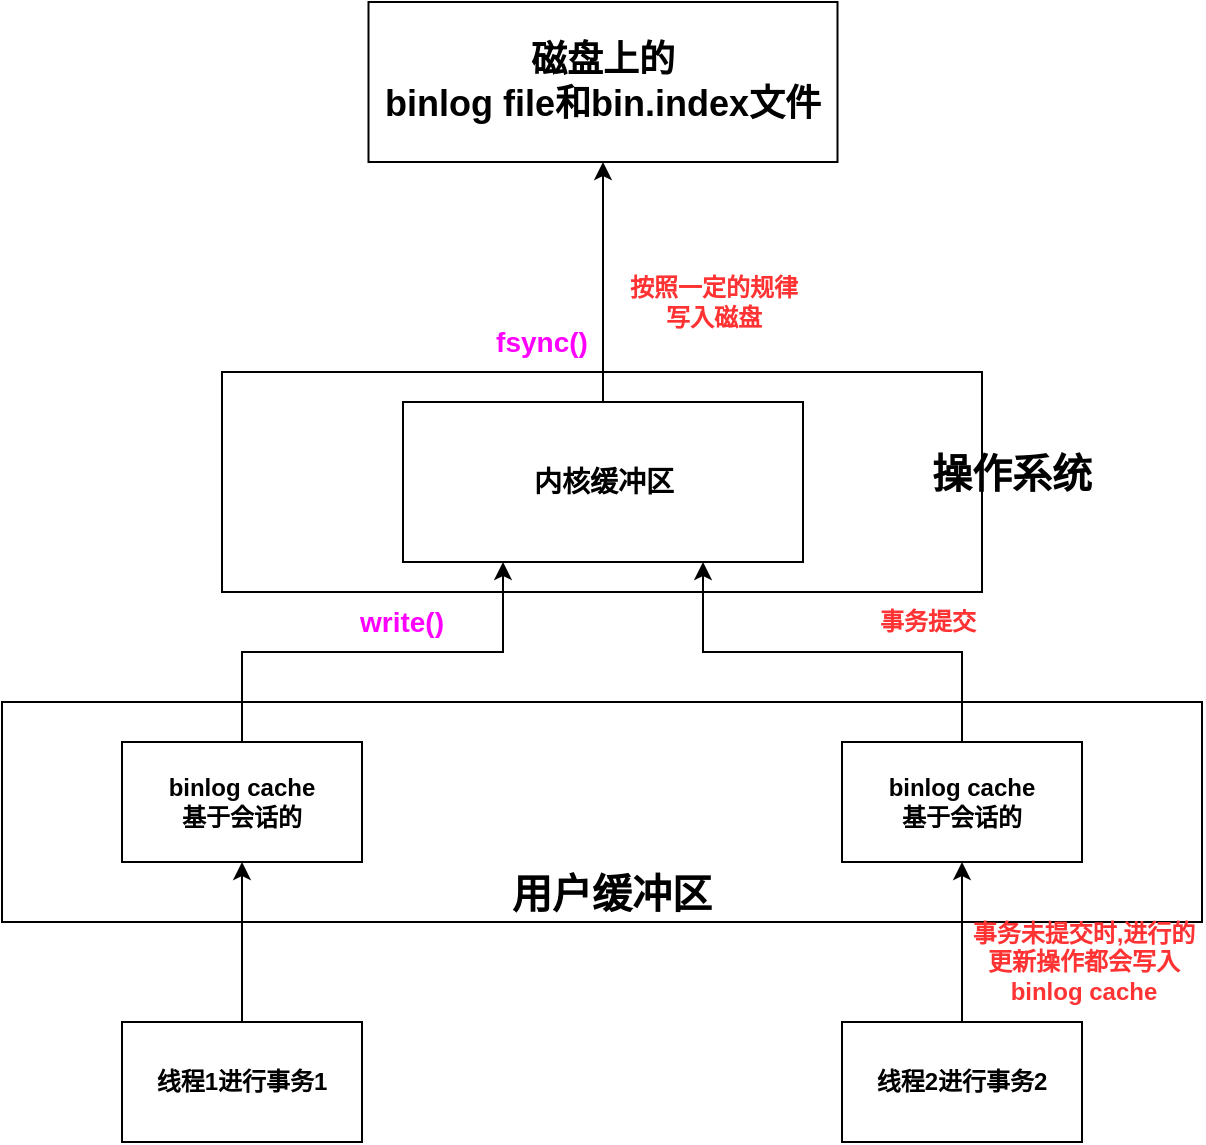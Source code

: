 <mxfile version="15.2.7" type="device"><diagram id="90Og7Q7dFrDau84qrrQ5" name="第 1 页"><mxGraphModel dx="1024" dy="592" grid="1" gridSize="10" guides="1" tooltips="1" connect="1" arrows="1" fold="1" page="1" pageScale="1" pageWidth="827" pageHeight="1169" math="0" shadow="0"><root><mxCell id="0"/><mxCell id="1" parent="0"/><mxCell id="EhPEvgHHcH_-mpqI2fuN-1" value="" style="rounded=0;whiteSpace=wrap;html=1;" vertex="1" parent="1"><mxGeometry x="240" y="275" width="380" height="110" as="geometry"/></mxCell><mxCell id="CoPgvKjMp5qCPNXrElfu-1" value="" style="rounded=0;whiteSpace=wrap;html=1;" parent="1" vertex="1"><mxGeometry x="130" y="440" width="600" height="110" as="geometry"/></mxCell><mxCell id="CoPgvKjMp5qCPNXrElfu-9" style="edgeStyle=orthogonalEdgeStyle;rounded=0;orthogonalLoop=1;jettySize=auto;html=1;exitX=0.5;exitY=0;exitDx=0;exitDy=0;entryX=0.5;entryY=1;entryDx=0;entryDy=0;" parent="1" source="CoPgvKjMp5qCPNXrElfu-2" target="CoPgvKjMp5qCPNXrElfu-4" edge="1"><mxGeometry relative="1" as="geometry"/></mxCell><mxCell id="CoPgvKjMp5qCPNXrElfu-2" value="&lt;b&gt;线程1进行事务1&lt;/b&gt;" style="rounded=0;whiteSpace=wrap;html=1;" parent="1" vertex="1"><mxGeometry x="190" y="600" width="120" height="60" as="geometry"/></mxCell><mxCell id="CoPgvKjMp5qCPNXrElfu-11" style="edgeStyle=orthogonalEdgeStyle;rounded=0;orthogonalLoop=1;jettySize=auto;html=1;exitX=0.5;exitY=0;exitDx=0;exitDy=0;" parent="1" source="CoPgvKjMp5qCPNXrElfu-3" target="CoPgvKjMp5qCPNXrElfu-5" edge="1"><mxGeometry relative="1" as="geometry"/></mxCell><mxCell id="CoPgvKjMp5qCPNXrElfu-3" value="&lt;b&gt;线程2进行事务2&lt;/b&gt;" style="rounded=0;whiteSpace=wrap;html=1;" parent="1" vertex="1"><mxGeometry x="550" y="600" width="120" height="60" as="geometry"/></mxCell><mxCell id="CoPgvKjMp5qCPNXrElfu-14" style="edgeStyle=orthogonalEdgeStyle;rounded=0;orthogonalLoop=1;jettySize=auto;html=1;exitX=0.5;exitY=0;exitDx=0;exitDy=0;entryX=0.25;entryY=1;entryDx=0;entryDy=0;" parent="1" source="CoPgvKjMp5qCPNXrElfu-4" target="CoPgvKjMp5qCPNXrElfu-12" edge="1"><mxGeometry relative="1" as="geometry"/></mxCell><mxCell id="CoPgvKjMp5qCPNXrElfu-4" value="&lt;b&gt;binlog cache&lt;br&gt;基于会话的&lt;/b&gt;" style="rounded=0;whiteSpace=wrap;html=1;" parent="1" vertex="1"><mxGeometry x="190" y="460" width="120" height="60" as="geometry"/></mxCell><mxCell id="CoPgvKjMp5qCPNXrElfu-13" style="edgeStyle=orthogonalEdgeStyle;rounded=0;orthogonalLoop=1;jettySize=auto;html=1;exitX=0.5;exitY=0;exitDx=0;exitDy=0;entryX=0.75;entryY=1;entryDx=0;entryDy=0;" parent="1" source="CoPgvKjMp5qCPNXrElfu-5" target="CoPgvKjMp5qCPNXrElfu-12" edge="1"><mxGeometry relative="1" as="geometry"/></mxCell><mxCell id="CoPgvKjMp5qCPNXrElfu-5" value="&lt;b&gt;binlog cache&lt;br&gt;基于会话的&lt;/b&gt;" style="rounded=0;whiteSpace=wrap;html=1;" parent="1" vertex="1"><mxGeometry x="550" y="460" width="120" height="60" as="geometry"/></mxCell><mxCell id="CoPgvKjMp5qCPNXrElfu-6" value="&lt;b&gt;&lt;font style=&quot;font-size: 20px&quot;&gt;用户缓冲区&lt;/font&gt;&lt;/b&gt;" style="text;html=1;strokeColor=none;fillColor=none;align=center;verticalAlign=middle;whiteSpace=wrap;rounded=0;" parent="1" vertex="1"><mxGeometry x="375" y="530" width="120" height="10" as="geometry"/></mxCell><mxCell id="CoPgvKjMp5qCPNXrElfu-7" value="&lt;b style=&quot;font-size: 18px&quot;&gt;磁盘上的&lt;br&gt;binlog file和bin.index文件&lt;/b&gt;" style="rounded=0;whiteSpace=wrap;html=1;" parent="1" vertex="1"><mxGeometry x="313.25" y="90" width="234.5" height="80" as="geometry"/></mxCell><mxCell id="CoPgvKjMp5qCPNXrElfu-10" value="&lt;b&gt;&lt;font color=&quot;#ff3333&quot;&gt;事务未提交时,进行的更新操作都会写入binlog cache&lt;/font&gt;&lt;/b&gt;" style="text;html=1;strokeColor=none;fillColor=none;align=center;verticalAlign=middle;whiteSpace=wrap;rounded=0;" parent="1" vertex="1"><mxGeometry x="611" y="560" width="120" height="20" as="geometry"/></mxCell><mxCell id="CoPgvKjMp5qCPNXrElfu-16" style="edgeStyle=orthogonalEdgeStyle;rounded=0;orthogonalLoop=1;jettySize=auto;html=1;exitX=0.5;exitY=0;exitDx=0;exitDy=0;entryX=0.5;entryY=1;entryDx=0;entryDy=0;" parent="1" source="CoPgvKjMp5qCPNXrElfu-12" target="CoPgvKjMp5qCPNXrElfu-7" edge="1"><mxGeometry relative="1" as="geometry"/></mxCell><mxCell id="CoPgvKjMp5qCPNXrElfu-12" value="&lt;b&gt;&lt;font style=&quot;font-size: 14px&quot;&gt;内核缓冲区&lt;/font&gt;&lt;/b&gt;" style="rounded=0;whiteSpace=wrap;html=1;" parent="1" vertex="1"><mxGeometry x="330.5" y="290" width="200" height="80" as="geometry"/></mxCell><mxCell id="_HUaakxYJKOGgU2DI3o6-1" value="&lt;font color=&quot;#ff3333&quot;&gt;&lt;b&gt;事务提交&lt;/b&gt;&lt;/font&gt;" style="text;html=1;strokeColor=none;fillColor=none;align=center;verticalAlign=middle;whiteSpace=wrap;rounded=0;" parent="1" vertex="1"><mxGeometry x="547.75" y="390" width="89.5" height="20" as="geometry"/></mxCell><mxCell id="_HUaakxYJKOGgU2DI3o6-2" value="&lt;b&gt;&lt;font color=&quot;#ff3333&quot;&gt;按照一定的规律写入磁盘&lt;/font&gt;&lt;/b&gt;" style="text;html=1;strokeColor=none;fillColor=none;align=center;verticalAlign=middle;whiteSpace=wrap;rounded=0;" parent="1" vertex="1"><mxGeometry x="441" y="230" width="89.5" height="20" as="geometry"/></mxCell><mxCell id="iGZRfdtpo-TBdPyyedal-1" value="&lt;b&gt;&lt;font style=&quot;font-size: 14px&quot; color=&quot;#ff00ff&quot;&gt;write()&lt;/font&gt;&lt;/b&gt;" style="text;html=1;strokeColor=none;fillColor=none;align=center;verticalAlign=middle;whiteSpace=wrap;rounded=0;" parent="1" vertex="1"><mxGeometry x="310" y="390" width="40" height="20" as="geometry"/></mxCell><mxCell id="iGZRfdtpo-TBdPyyedal-3" value="&lt;b&gt;&lt;font style=&quot;font-size: 14px&quot; color=&quot;#ff00ff&quot;&gt;fsync()&lt;/font&gt;&lt;/b&gt;" style="text;html=1;strokeColor=none;fillColor=none;align=center;verticalAlign=middle;whiteSpace=wrap;rounded=0;" parent="1" vertex="1"><mxGeometry x="380" y="250" width="40" height="20" as="geometry"/></mxCell><mxCell id="EhPEvgHHcH_-mpqI2fuN-2" value="&lt;b&gt;&lt;font style=&quot;font-size: 20px&quot;&gt;操作系统&lt;/font&gt;&lt;/b&gt;" style="text;html=1;strokeColor=none;fillColor=none;align=center;verticalAlign=middle;whiteSpace=wrap;rounded=0;" vertex="1" parent="1"><mxGeometry x="590" y="320" width="90" height="10" as="geometry"/></mxCell></root></mxGraphModel></diagram></mxfile>